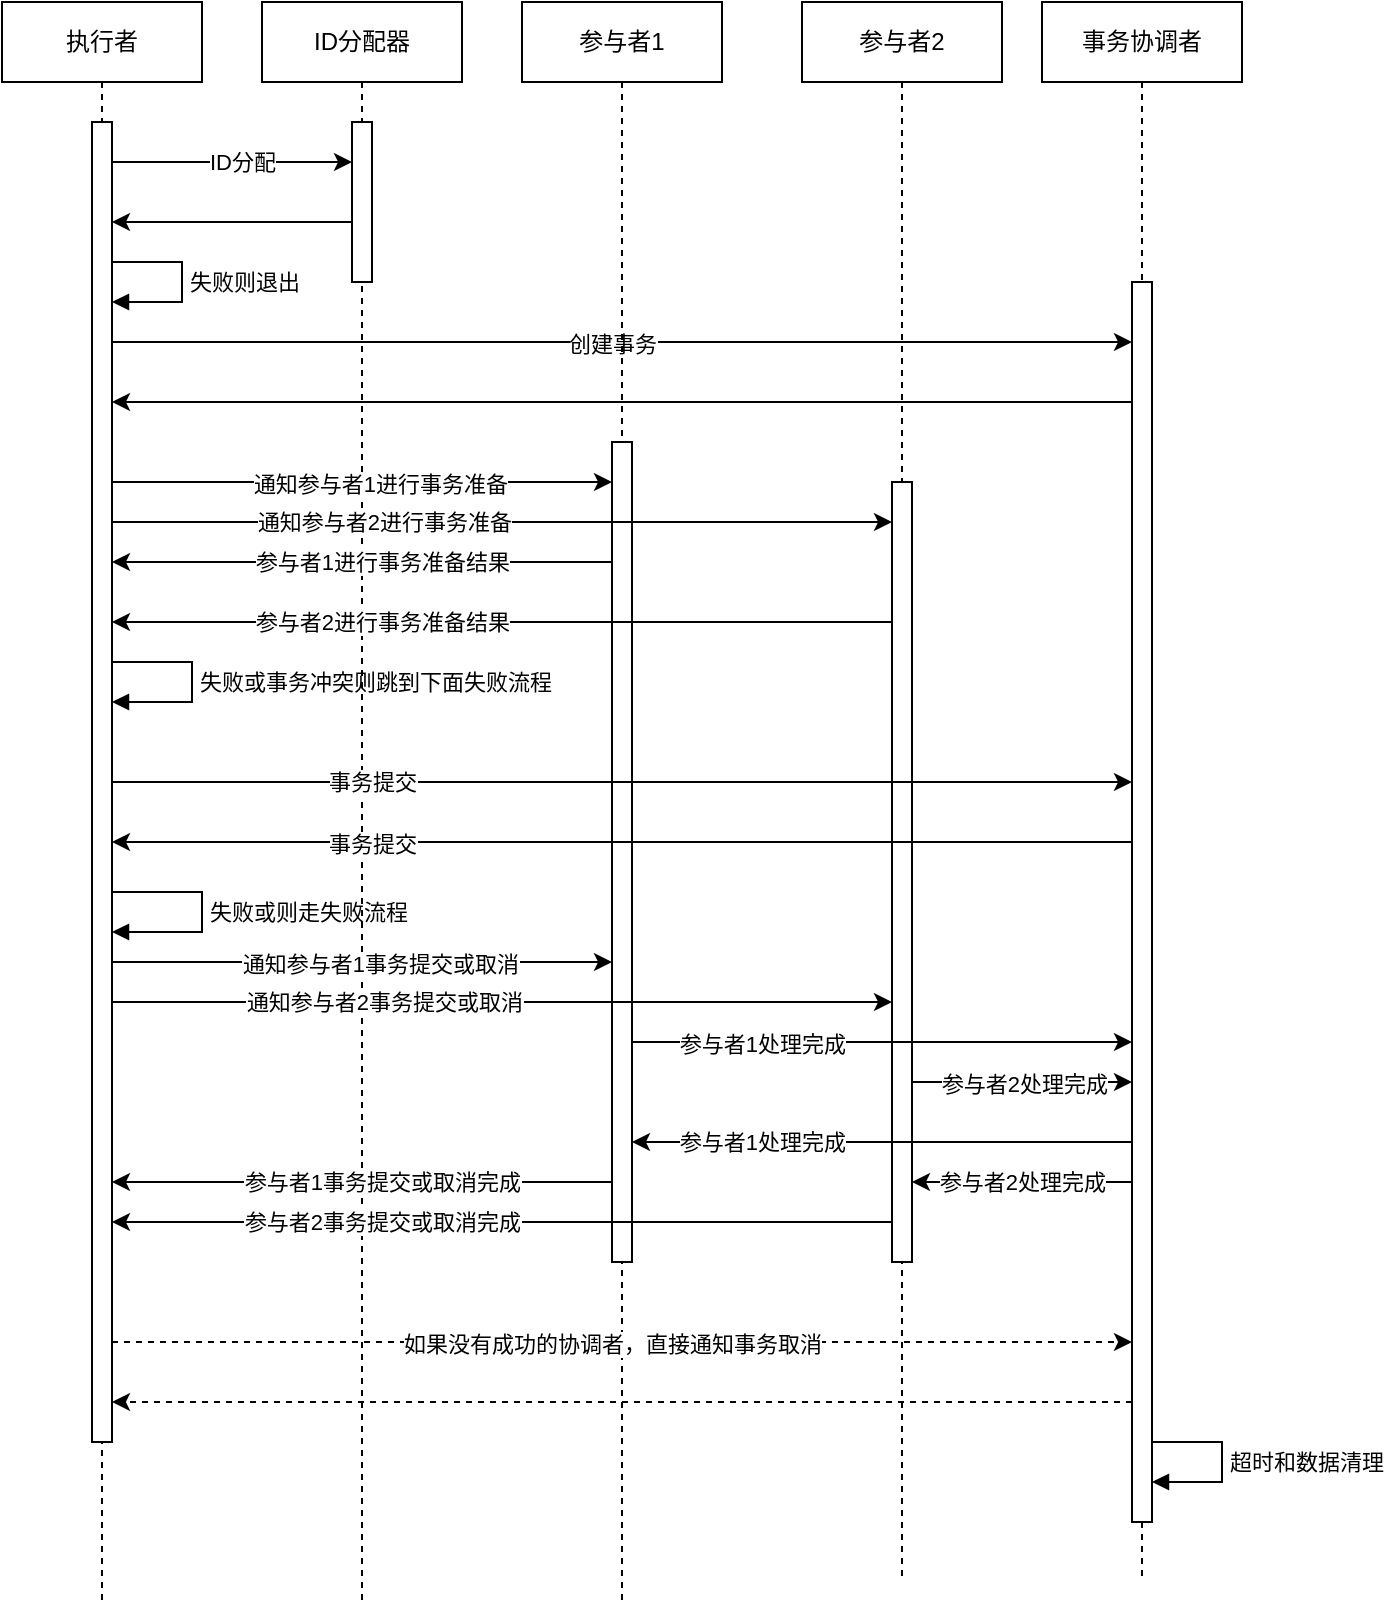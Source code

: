 <mxfile version="13.1.3">
    <diagram id="6hGFLwfOUW9BJ-s0fimq" name="transaction process">
        <mxGraphModel dx="883" dy="721" grid="1" gridSize="10" guides="1" tooltips="1" connect="1" arrows="1" fold="1" page="1" pageScale="1" pageWidth="827" pageHeight="1169" math="0" shadow="0">
            <root>
                <mxCell id="0"/>
                <mxCell id="1" parent="0"/>
                <mxCell id="15" value="执行者" style="shape=umlLifeline;perimeter=lifelinePerimeter;whiteSpace=wrap;html=1;container=1;collapsible=0;recursiveResize=0;outlineConnect=0;" vertex="1" parent="1">
                    <mxGeometry x="40" y="140" width="100" height="800" as="geometry"/>
                </mxCell>
                <mxCell id="17" value="" style="html=1;points=[];perimeter=orthogonalPerimeter;" vertex="1" parent="15">
                    <mxGeometry x="45" y="60" width="10" height="660" as="geometry"/>
                </mxCell>
                <mxCell id="33" value="失败则退出" style="edgeStyle=orthogonalEdgeStyle;html=1;align=left;spacingLeft=2;endArrow=block;rounded=0;" edge="1" target="17" parent="15" source="17">
                    <mxGeometry relative="1" as="geometry">
                        <mxPoint x="110" y="130" as="sourcePoint"/>
                        <Array as="points">
                            <mxPoint x="90" y="130"/>
                            <mxPoint x="90" y="150"/>
                        </Array>
                        <mxPoint x="110" y="150" as="targetPoint"/>
                        <mxPoint as="offset"/>
                    </mxGeometry>
                </mxCell>
                <mxCell id="47" value="失败或事务冲突则跳到下面失败流程" style="edgeStyle=orthogonalEdgeStyle;html=1;align=left;spacingLeft=2;endArrow=block;rounded=0;" edge="1" parent="15" source="17" target="17">
                    <mxGeometry relative="1" as="geometry">
                        <mxPoint x="60" y="350.0" as="sourcePoint"/>
                        <Array as="points">
                            <mxPoint x="95" y="330"/>
                            <mxPoint x="95" y="350"/>
                        </Array>
                        <mxPoint x="60" y="370.0" as="targetPoint"/>
                        <mxPoint as="offset"/>
                    </mxGeometry>
                </mxCell>
                <mxCell id="56" value="失败或则走失败流程" style="edgeStyle=orthogonalEdgeStyle;html=1;align=left;spacingLeft=2;endArrow=block;rounded=0;" edge="1" parent="15" source="17" target="17">
                    <mxGeometry relative="1" as="geometry">
                        <mxPoint x="60" y="445" as="sourcePoint"/>
                        <Array as="points">
                            <mxPoint x="100" y="445"/>
                            <mxPoint x="100" y="465"/>
                        </Array>
                        <mxPoint x="60" y="465" as="targetPoint"/>
                        <mxPoint as="offset"/>
                    </mxGeometry>
                </mxCell>
                <mxCell id="16" value="ID分配器" style="shape=umlLifeline;perimeter=lifelinePerimeter;whiteSpace=wrap;html=1;container=1;collapsible=0;recursiveResize=0;outlineConnect=0;" vertex="1" parent="1">
                    <mxGeometry x="170" y="140" width="100" height="800" as="geometry"/>
                </mxCell>
                <mxCell id="18" value="" style="html=1;points=[];perimeter=orthogonalPerimeter;" vertex="1" parent="16">
                    <mxGeometry x="45" y="60" width="10" height="80" as="geometry"/>
                </mxCell>
                <mxCell id="19" value="" style="edgeStyle=orthogonalEdgeStyle;rounded=0;orthogonalLoop=1;jettySize=auto;html=1;" edge="1" parent="1" source="17" target="18">
                    <mxGeometry relative="1" as="geometry">
                        <Array as="points">
                            <mxPoint x="150" y="220"/>
                            <mxPoint x="150" y="220"/>
                        </Array>
                    </mxGeometry>
                </mxCell>
                <mxCell id="31" value="ID分配" style="edgeLabel;html=1;align=center;verticalAlign=middle;resizable=0;points=[];" vertex="1" connectable="0" parent="19">
                    <mxGeometry x="-0.158" relative="1" as="geometry">
                        <mxPoint x="14.17" as="offset"/>
                    </mxGeometry>
                </mxCell>
                <mxCell id="20" value="" style="edgeStyle=orthogonalEdgeStyle;rounded=0;orthogonalLoop=1;jettySize=auto;html=1;" edge="1" parent="1" source="18" target="17">
                    <mxGeometry relative="1" as="geometry">
                        <mxPoint x="105" y="230" as="sourcePoint"/>
                        <mxPoint x="225" y="230" as="targetPoint"/>
                        <Array as="points">
                            <mxPoint x="180" y="250"/>
                            <mxPoint x="180" y="250"/>
                        </Array>
                    </mxGeometry>
                </mxCell>
                <mxCell id="21" value="事务协调者" style="shape=umlLifeline;perimeter=lifelinePerimeter;whiteSpace=wrap;html=1;container=1;collapsible=0;recursiveResize=0;outlineConnect=0;" vertex="1" parent="1">
                    <mxGeometry x="560" y="140" width="100" height="790" as="geometry"/>
                </mxCell>
                <mxCell id="22" value="" style="html=1;points=[];perimeter=orthogonalPerimeter;" vertex="1" parent="21">
                    <mxGeometry x="45" y="140" width="10" height="620" as="geometry"/>
                </mxCell>
                <mxCell id="75" value="超时和数据清理" style="edgeStyle=orthogonalEdgeStyle;html=1;align=left;spacingLeft=2;endArrow=block;rounded=0;" edge="1" parent="21" source="22" target="22">
                    <mxGeometry relative="1" as="geometry">
                        <mxPoint x="70" y="720" as="sourcePoint"/>
                        <Array as="points">
                            <mxPoint x="90" y="720"/>
                            <mxPoint x="90" y="740"/>
                        </Array>
                        <mxPoint x="70" y="740" as="targetPoint"/>
                        <mxPoint as="offset"/>
                    </mxGeometry>
                </mxCell>
                <mxCell id="23" value="" style="edgeStyle=orthogonalEdgeStyle;rounded=0;orthogonalLoop=1;jettySize=auto;html=1;" edge="1" parent="1" source="17" target="22">
                    <mxGeometry relative="1" as="geometry">
                        <mxPoint x="150" y="300" as="sourcePoint"/>
                        <mxPoint x="225" y="310.0" as="targetPoint"/>
                        <Array as="points">
                            <mxPoint x="300" y="310"/>
                            <mxPoint x="300" y="310"/>
                        </Array>
                    </mxGeometry>
                </mxCell>
                <mxCell id="30" value="创建事务" style="edgeLabel;html=1;align=center;verticalAlign=middle;resizable=0;points=[];" vertex="1" connectable="0" parent="23">
                    <mxGeometry x="-0.101" y="-1" relative="1" as="geometry">
                        <mxPoint x="20.83" as="offset"/>
                    </mxGeometry>
                </mxCell>
                <mxCell id="24" value="参与者1" style="shape=umlLifeline;perimeter=lifelinePerimeter;whiteSpace=wrap;html=1;container=1;collapsible=0;recursiveResize=0;outlineConnect=0;" vertex="1" parent="1">
                    <mxGeometry x="300" y="140" width="100" height="800" as="geometry"/>
                </mxCell>
                <mxCell id="39" value="" style="html=1;points=[];perimeter=orthogonalPerimeter;" vertex="1" parent="24">
                    <mxGeometry x="45" y="220" width="10" height="410" as="geometry"/>
                </mxCell>
                <mxCell id="26" value="参与者2" style="shape=umlLifeline;perimeter=lifelinePerimeter;whiteSpace=wrap;html=1;container=1;collapsible=0;recursiveResize=0;outlineConnect=0;" vertex="1" parent="1">
                    <mxGeometry x="440" y="140" width="100" height="790" as="geometry"/>
                </mxCell>
                <mxCell id="40" value="" style="html=1;points=[];perimeter=orthogonalPerimeter;" vertex="1" parent="26">
                    <mxGeometry x="45" y="240" width="10" height="390" as="geometry"/>
                </mxCell>
                <mxCell id="28" value="" style="edgeStyle=orthogonalEdgeStyle;rounded=0;orthogonalLoop=1;jettySize=auto;html=1;" edge="1" parent="1" source="22" target="17">
                    <mxGeometry relative="1" as="geometry">
                        <mxPoint x="96.33" y="321.52" as="sourcePoint"/>
                        <mxPoint x="160" y="326" as="targetPoint"/>
                        <Array as="points">
                            <mxPoint x="300" y="340"/>
                            <mxPoint x="300" y="340"/>
                        </Array>
                    </mxGeometry>
                </mxCell>
                <mxCell id="35" value="" style="edgeStyle=orthogonalEdgeStyle;rounded=0;orthogonalLoop=1;jettySize=auto;html=1;dashed=1;" edge="1" parent="1" source="17" target="22">
                    <mxGeometry relative="1" as="geometry">
                        <mxPoint x="110" y="810" as="sourcePoint"/>
                        <mxPoint x="615" y="810" as="targetPoint"/>
                        <Array as="points">
                            <mxPoint x="380" y="810"/>
                            <mxPoint x="380" y="810"/>
                        </Array>
                    </mxGeometry>
                </mxCell>
                <mxCell id="36" value="如果没有成功的协调者，直接通知事务取消" style="edgeLabel;html=1;align=center;verticalAlign=middle;resizable=0;points=[];" vertex="1" connectable="0" parent="35">
                    <mxGeometry x="-0.101" y="-1" relative="1" as="geometry">
                        <mxPoint x="20.83" as="offset"/>
                    </mxGeometry>
                </mxCell>
                <mxCell id="38" value="" style="edgeStyle=orthogonalEdgeStyle;rounded=0;orthogonalLoop=1;jettySize=auto;html=1;dashed=1;" edge="1" parent="1" source="22" target="17">
                    <mxGeometry relative="1" as="geometry">
                        <mxPoint x="615" y="630" as="sourcePoint"/>
                        <mxPoint x="105" y="350" as="targetPoint"/>
                        <Array as="points">
                            <mxPoint x="340" y="840"/>
                            <mxPoint x="340" y="840"/>
                        </Array>
                    </mxGeometry>
                </mxCell>
                <mxCell id="41" value="" style="edgeStyle=orthogonalEdgeStyle;rounded=0;orthogonalLoop=1;jettySize=auto;html=1;" edge="1" parent="1" source="17" target="39">
                    <mxGeometry relative="1" as="geometry">
                        <mxPoint x="105" y="320" as="sourcePoint"/>
                        <mxPoint x="625" y="320" as="targetPoint"/>
                        <Array as="points">
                            <mxPoint x="190" y="380"/>
                            <mxPoint x="190" y="380"/>
                        </Array>
                    </mxGeometry>
                </mxCell>
                <mxCell id="42" value="通知参与者1进行事务准备" style="edgeLabel;html=1;align=center;verticalAlign=middle;resizable=0;points=[];" vertex="1" connectable="0" parent="41">
                    <mxGeometry x="-0.101" y="-1" relative="1" as="geometry">
                        <mxPoint x="20.83" as="offset"/>
                    </mxGeometry>
                </mxCell>
                <mxCell id="43" value="" style="edgeStyle=orthogonalEdgeStyle;rounded=0;orthogonalLoop=1;jettySize=auto;html=1;" edge="1" parent="1" source="17" target="40">
                    <mxGeometry relative="1" as="geometry">
                        <mxPoint x="105" y="390" as="sourcePoint"/>
                        <mxPoint x="355" y="390" as="targetPoint"/>
                        <Array as="points">
                            <mxPoint x="320" y="400"/>
                            <mxPoint x="320" y="400"/>
                        </Array>
                    </mxGeometry>
                </mxCell>
                <mxCell id="44" value="通知参与者2进行事务准备" style="edgeLabel;html=1;align=center;verticalAlign=middle;resizable=0;points=[];" vertex="1" connectable="0" parent="43">
                    <mxGeometry x="-0.101" y="-1" relative="1" as="geometry">
                        <mxPoint x="-40" y="-1" as="offset"/>
                    </mxGeometry>
                </mxCell>
                <mxCell id="45" value="" style="edgeStyle=orthogonalEdgeStyle;rounded=0;orthogonalLoop=1;jettySize=auto;html=1;" edge="1" parent="1" source="39" target="17">
                    <mxGeometry relative="1" as="geometry">
                        <mxPoint x="300" y="430" as="sourcePoint"/>
                        <mxPoint x="105" y="350" as="targetPoint"/>
                        <Array as="points">
                            <mxPoint x="240" y="420"/>
                            <mxPoint x="240" y="420"/>
                        </Array>
                    </mxGeometry>
                </mxCell>
                <mxCell id="49" value="参与者1进行事务准备结果" style="edgeLabel;html=1;align=center;verticalAlign=middle;resizable=0;points=[];" vertex="1" connectable="0" parent="45">
                    <mxGeometry x="0.08" y="-1" relative="1" as="geometry">
                        <mxPoint x="20" y="1" as="offset"/>
                    </mxGeometry>
                </mxCell>
                <mxCell id="46" value="" style="edgeStyle=orthogonalEdgeStyle;rounded=0;orthogonalLoop=1;jettySize=auto;html=1;" edge="1" parent="1" source="40" target="17">
                    <mxGeometry relative="1" as="geometry">
                        <mxPoint x="360" y="449.58" as="sourcePoint"/>
                        <mxPoint x="110" y="449.58" as="targetPoint"/>
                        <Array as="points">
                            <mxPoint x="270" y="450"/>
                            <mxPoint x="270" y="450"/>
                        </Array>
                    </mxGeometry>
                </mxCell>
                <mxCell id="50" value="参与者2进行事务准备结果" style="edgeLabel;html=1;align=center;verticalAlign=middle;resizable=0;points=[];" vertex="1" connectable="0" parent="46">
                    <mxGeometry x="0.423" relative="1" as="geometry">
                        <mxPoint x="22.5" as="offset"/>
                    </mxGeometry>
                </mxCell>
                <mxCell id="51" value="" style="edgeStyle=orthogonalEdgeStyle;rounded=0;orthogonalLoop=1;jettySize=auto;html=1;" edge="1" parent="1" source="17" target="22">
                    <mxGeometry relative="1" as="geometry">
                        <mxPoint x="90" y="540" as="sourcePoint"/>
                        <mxPoint x="610" y="540" as="targetPoint"/>
                        <Array as="points">
                            <mxPoint x="470" y="530"/>
                            <mxPoint x="470" y="530"/>
                        </Array>
                    </mxGeometry>
                </mxCell>
                <mxCell id="52" value="事务提交" style="edgeLabel;html=1;align=center;verticalAlign=middle;resizable=0;points=[];" vertex="1" connectable="0" parent="51">
                    <mxGeometry x="-0.101" y="-1" relative="1" as="geometry">
                        <mxPoint x="-99.17" y="-1" as="offset"/>
                    </mxGeometry>
                </mxCell>
                <mxCell id="53" value="" style="edgeStyle=orthogonalEdgeStyle;rounded=0;orthogonalLoop=1;jettySize=auto;html=1;" edge="1" parent="1" source="22" target="17">
                    <mxGeometry relative="1" as="geometry">
                        <mxPoint x="615" y="350" as="sourcePoint"/>
                        <mxPoint x="105" y="350" as="targetPoint"/>
                        <Array as="points">
                            <mxPoint x="350" y="560"/>
                            <mxPoint x="350" y="560"/>
                        </Array>
                    </mxGeometry>
                </mxCell>
                <mxCell id="55" value="事务提交" style="edgeLabel;html=1;align=center;verticalAlign=middle;resizable=0;points=[];" vertex="1" connectable="0" parent="53">
                    <mxGeometry x="0.085" y="1" relative="1" as="geometry">
                        <mxPoint x="-103.33" as="offset"/>
                    </mxGeometry>
                </mxCell>
                <mxCell id="58" value="" style="edgeStyle=orthogonalEdgeStyle;rounded=0;orthogonalLoop=1;jettySize=auto;html=1;" edge="1" parent="1" source="17" target="39">
                    <mxGeometry relative="1" as="geometry">
                        <mxPoint x="110" y="640" as="sourcePoint"/>
                        <mxPoint x="360" y="640" as="targetPoint"/>
                        <Array as="points">
                            <mxPoint x="220" y="620"/>
                            <mxPoint x="220" y="620"/>
                        </Array>
                    </mxGeometry>
                </mxCell>
                <mxCell id="59" value="通知参与者1事务提交或取消" style="edgeLabel;html=1;align=center;verticalAlign=middle;resizable=0;points=[];" vertex="1" connectable="0" parent="58">
                    <mxGeometry x="-0.101" y="-1" relative="1" as="geometry">
                        <mxPoint x="20.83" as="offset"/>
                    </mxGeometry>
                </mxCell>
                <mxCell id="60" value="" style="edgeStyle=orthogonalEdgeStyle;rounded=0;orthogonalLoop=1;jettySize=auto;html=1;" edge="1" parent="1" source="17" target="40">
                    <mxGeometry relative="1" as="geometry">
                        <mxPoint x="100" y="650" as="sourcePoint"/>
                        <mxPoint x="490" y="650" as="targetPoint"/>
                        <Array as="points">
                            <mxPoint x="370" y="640"/>
                            <mxPoint x="370" y="640"/>
                        </Array>
                    </mxGeometry>
                </mxCell>
                <mxCell id="61" value="通知参与者2事务提交或取消" style="edgeLabel;html=1;align=center;verticalAlign=middle;resizable=0;points=[];" vertex="1" connectable="0" parent="60">
                    <mxGeometry x="-0.101" y="-1" relative="1" as="geometry">
                        <mxPoint x="-40" y="-1" as="offset"/>
                    </mxGeometry>
                </mxCell>
                <mxCell id="62" value="" style="edgeStyle=orthogonalEdgeStyle;rounded=0;orthogonalLoop=1;jettySize=auto;html=1;" edge="1" parent="1" source="39" target="22">
                    <mxGeometry relative="1" as="geometry">
                        <mxPoint x="365" y="650" as="sourcePoint"/>
                        <mxPoint x="590" y="650" as="targetPoint"/>
                        <Array as="points">
                            <mxPoint x="480" y="660"/>
                            <mxPoint x="480" y="660"/>
                        </Array>
                    </mxGeometry>
                </mxCell>
                <mxCell id="63" value="参与者1处理完成" style="edgeLabel;html=1;align=center;verticalAlign=middle;resizable=0;points=[];" vertex="1" connectable="0" parent="62">
                    <mxGeometry x="-0.101" y="-1" relative="1" as="geometry">
                        <mxPoint x="-47.5" as="offset"/>
                    </mxGeometry>
                </mxCell>
                <mxCell id="65" value="" style="edgeStyle=orthogonalEdgeStyle;rounded=0;orthogonalLoop=1;jettySize=auto;html=1;" edge="1" parent="1" source="40" target="22">
                    <mxGeometry relative="1" as="geometry">
                        <mxPoint x="485" y="680" as="sourcePoint"/>
                        <mxPoint x="735" y="680" as="targetPoint"/>
                        <Array as="points">
                            <mxPoint x="560" y="680"/>
                            <mxPoint x="560" y="680"/>
                        </Array>
                    </mxGeometry>
                </mxCell>
                <mxCell id="66" value="参与者2处理完成" style="edgeLabel;html=1;align=center;verticalAlign=middle;resizable=0;points=[];" vertex="1" connectable="0" parent="65">
                    <mxGeometry x="-0.101" y="-1" relative="1" as="geometry">
                        <mxPoint x="5.83" as="offset"/>
                    </mxGeometry>
                </mxCell>
                <mxCell id="67" value="" style="edgeStyle=orthogonalEdgeStyle;rounded=0;orthogonalLoop=1;jettySize=auto;html=1;" edge="1" parent="1" source="22" target="39">
                    <mxGeometry relative="1" as="geometry">
                        <mxPoint x="610" y="710" as="sourcePoint"/>
                        <mxPoint x="360" y="710" as="targetPoint"/>
                        <Array as="points">
                            <mxPoint x="480" y="710"/>
                            <mxPoint x="480" y="710"/>
                        </Array>
                    </mxGeometry>
                </mxCell>
                <mxCell id="68" value="参与者1处理完成" style="edgeLabel;html=1;align=center;verticalAlign=middle;resizable=0;points=[];" vertex="1" connectable="0" parent="67">
                    <mxGeometry x="0.08" y="-1" relative="1" as="geometry">
                        <mxPoint x="-50" y="1" as="offset"/>
                    </mxGeometry>
                </mxCell>
                <mxCell id="69" value="" style="edgeStyle=orthogonalEdgeStyle;rounded=0;orthogonalLoop=1;jettySize=auto;html=1;" edge="1" parent="1" source="22" target="40">
                    <mxGeometry relative="1" as="geometry">
                        <mxPoint x="570" y="720" as="sourcePoint"/>
                        <mxPoint x="365" y="720" as="targetPoint"/>
                        <Array as="points">
                            <mxPoint x="540" y="730"/>
                            <mxPoint x="540" y="730"/>
                        </Array>
                    </mxGeometry>
                </mxCell>
                <mxCell id="70" value="参与者2处理完成" style="edgeLabel;html=1;align=center;verticalAlign=middle;resizable=0;points=[];" vertex="1" connectable="0" parent="69">
                    <mxGeometry x="0.08" y="-1" relative="1" as="geometry">
                        <mxPoint x="4.17" y="1" as="offset"/>
                    </mxGeometry>
                </mxCell>
                <mxCell id="71" value="" style="edgeStyle=orthogonalEdgeStyle;rounded=0;orthogonalLoop=1;jettySize=auto;html=1;" edge="1" parent="1" source="39" target="17">
                    <mxGeometry relative="1" as="geometry">
                        <mxPoint x="345" y="730" as="sourcePoint"/>
                        <mxPoint x="95" y="730" as="targetPoint"/>
                        <Array as="points">
                            <mxPoint x="230" y="730"/>
                            <mxPoint x="230" y="730"/>
                        </Array>
                    </mxGeometry>
                </mxCell>
                <mxCell id="72" value="参与者1事务提交或取消完成" style="edgeLabel;html=1;align=center;verticalAlign=middle;resizable=0;points=[];" vertex="1" connectable="0" parent="71">
                    <mxGeometry x="0.08" y="-1" relative="1" as="geometry">
                        <mxPoint x="20" y="1" as="offset"/>
                    </mxGeometry>
                </mxCell>
                <mxCell id="73" value="" style="edgeStyle=orthogonalEdgeStyle;rounded=0;orthogonalLoop=1;jettySize=auto;html=1;" edge="1" parent="1" source="40" target="17">
                    <mxGeometry relative="1" as="geometry">
                        <mxPoint x="460" y="750" as="sourcePoint"/>
                        <mxPoint x="100" y="750" as="targetPoint"/>
                        <Array as="points">
                            <mxPoint x="290" y="750"/>
                            <mxPoint x="290" y="750"/>
                        </Array>
                    </mxGeometry>
                </mxCell>
                <mxCell id="74" value="参与者2事务提交或取消完成" style="edgeLabel;html=1;align=center;verticalAlign=middle;resizable=0;points=[];" vertex="1" connectable="0" parent="73">
                    <mxGeometry x="0.423" relative="1" as="geometry">
                        <mxPoint x="22.5" as="offset"/>
                    </mxGeometry>
                </mxCell>
            </root>
        </mxGraphModel>
    </diagram>
</mxfile>
